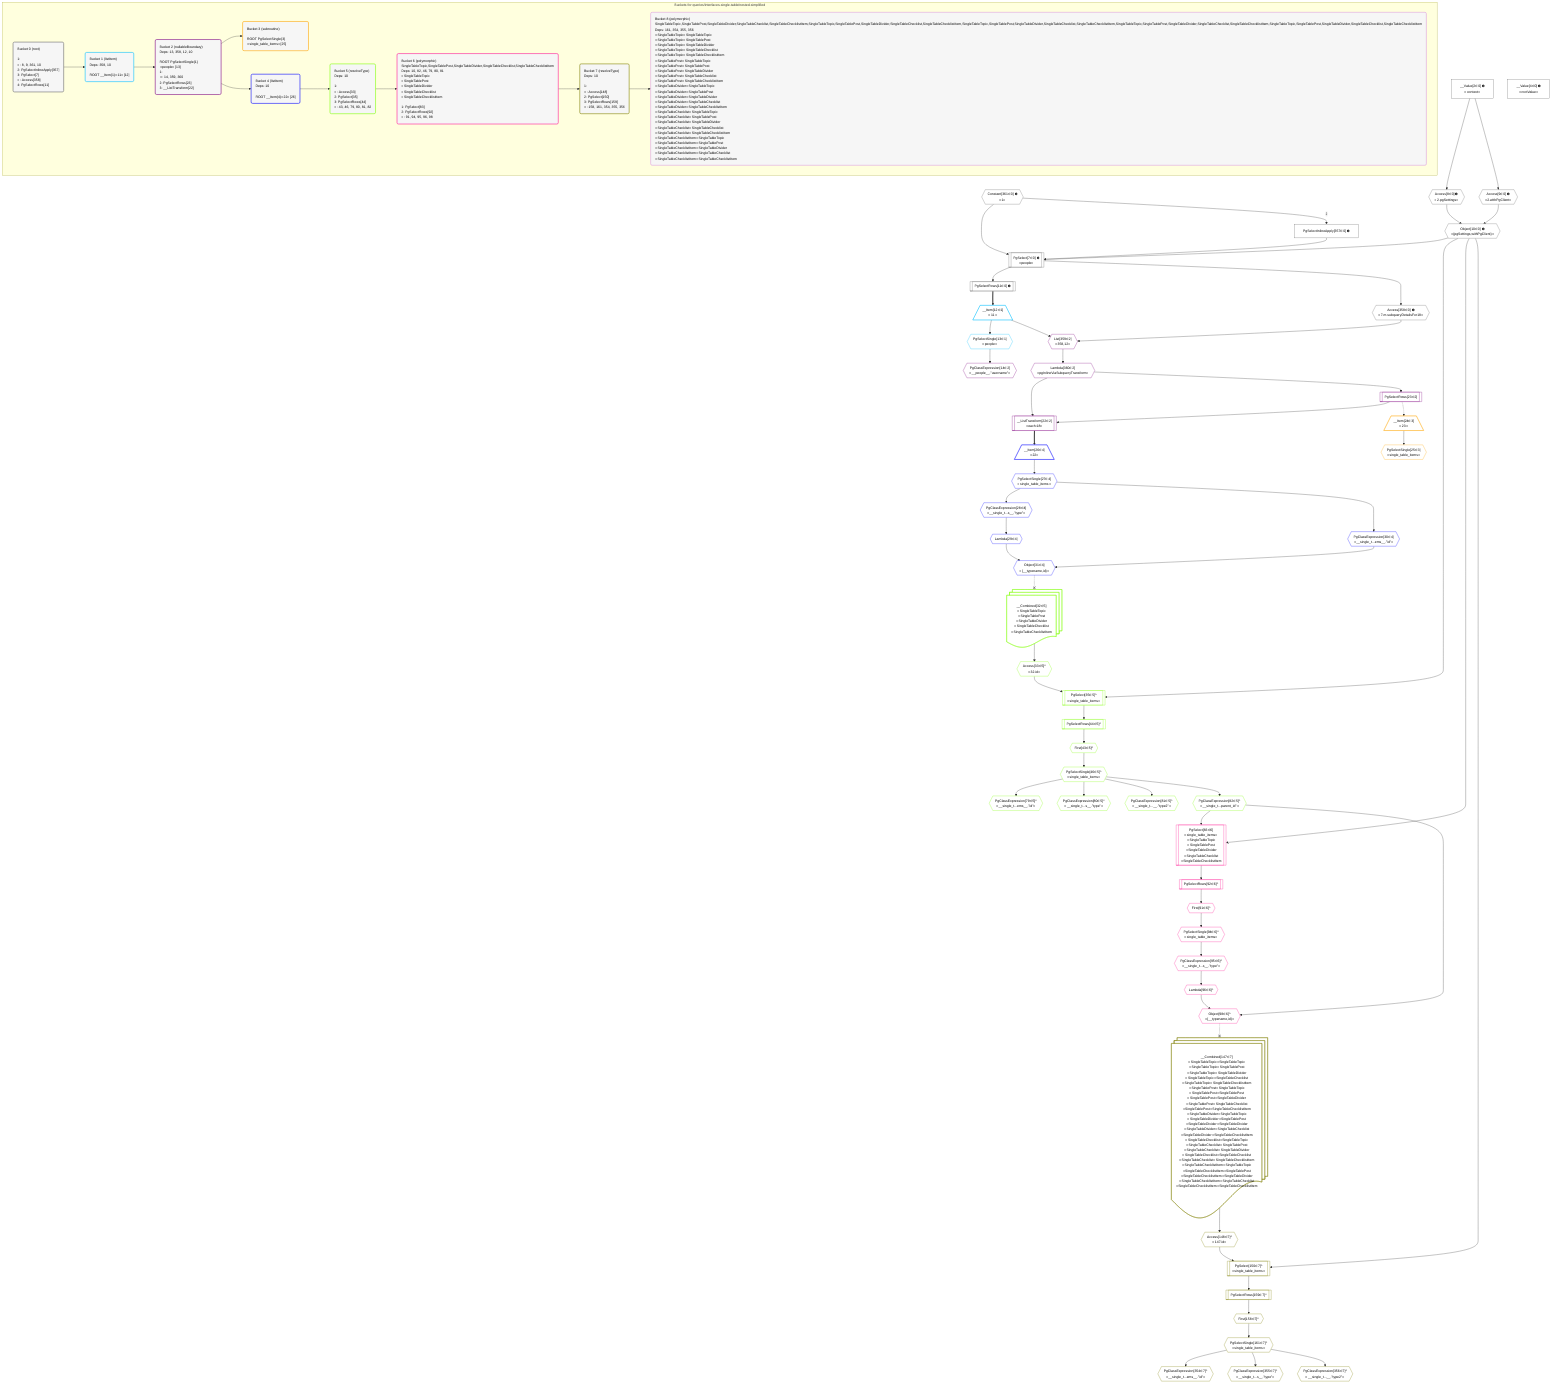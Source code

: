 %%{init: {'themeVariables': { 'fontSize': '12px'}}}%%
graph TD
    classDef path fill:#eee,stroke:#000,color:#000
    classDef plan fill:#fff,stroke-width:1px,color:#000
    classDef itemplan fill:#fff,stroke-width:2px,color:#000
    classDef unbatchedplan fill:#dff,stroke-width:1px,color:#000
    classDef sideeffectplan fill:#fcc,stroke-width:2px,color:#000
    classDef bucket fill:#f6f6f6,color:#000,stroke-width:2px,text-align:left

    subgraph "Buckets for queries/interfaces-single-table/nested-simplified"
    Bucket0("Bucket 0 (root)<br /><br />1: <br />ᐳ: 8, 9, 361, 10<br />2: PgSelectInlineApply[357]<br />3: PgSelect[7]<br />ᐳ: Access[358]<br />4: PgSelectRows[11]"):::bucket
    Bucket1("Bucket 1 (listItem)<br />Deps: 358, 10<br /><br />ROOT __Item{1}ᐸ11ᐳ[12]"):::bucket
    Bucket2("Bucket 2 (nullableBoundary)<br />Deps: 13, 358, 12, 10<br /><br />ROOT PgSelectSingle{1}ᐸpeopleᐳ[13]<br />1: <br />ᐳ: 14, 359, 360<br />2: PgSelectRows[23]<br />3: __ListTransform[22]"):::bucket
    Bucket3("Bucket 3 (subroutine)<br /><br />ROOT PgSelectSingle{3}ᐸsingle_table_itemsᐳ[25]"):::bucket
    Bucket4("Bucket 4 (listItem)<br />Deps: 10<br /><br />ROOT __Item{4}ᐸ22ᐳ[26]"):::bucket
    Bucket5("Bucket 5 (resolveType)<br />Deps: 10<br /><br />1: <br />ᐳ: Access[33]<br />2: PgSelect[35]<br />3: PgSelectRows[44]<br />ᐳ: 43, 46, 79, 80, 81, 82"):::bucket
    Bucket6("Bucket 6 (polymorphic)<br />SingleTableTopic,SingleTablePost,SingleTableDivider,SingleTableChecklist,SingleTableChecklistItem<br />Deps: 10, 82, 46, 79, 80, 81<br />ᐳSingleTableTopic<br />ᐳSingleTablePost<br />ᐳSingleTableDivider<br />ᐳSingleTableChecklist<br />ᐳSingleTableChecklistItem<br /><br />1: PgSelect[83]<br />2: PgSelectRows[92]<br />ᐳ: 91, 94, 95, 96, 98"):::bucket
    Bucket7("Bucket 7 (resolveType)<br />Deps: 10<br /><br />1: <br />ᐳ: Access[148]<br />2: PgSelect[150]<br />3: PgSelectRows[159]<br />ᐳ: 158, 161, 354, 355, 356"):::bucket
    Bucket8("Bucket 8 (polymorphic)<br />SingleTableTopic,SingleTablePost,SingleTableDivider,SingleTableChecklist,SingleTableChecklistItem,SingleTableTopic,SingleTablePost,SingleTableDivider,SingleTableChecklist,SingleTableChecklistItem,SingleTableTopic,SingleTablePost,SingleTableDivider,SingleTableChecklist,SingleTableChecklistItem,SingleTableTopic,SingleTablePost,SingleTableDivider,SingleTableChecklist,SingleTableChecklistItem,SingleTableTopic,SingleTablePost,SingleTableDivider,SingleTableChecklist,SingleTableChecklistItem<br />Deps: 161, 354, 355, 356<br />ᐳSingleTableTopicᐳSingleTableTopic<br />ᐳSingleTableTopicᐳSingleTablePost<br />ᐳSingleTableTopicᐳSingleTableDivider<br />ᐳSingleTableTopicᐳSingleTableChecklist<br />ᐳSingleTableTopicᐳSingleTableChecklistItem<br />ᐳSingleTablePostᐳSingleTableTopic<br />ᐳSingleTablePostᐳSingleTablePost<br />ᐳSingleTablePostᐳSingleTableDivider<br />ᐳSingleTablePostᐳSingleTableChecklist<br />ᐳSingleTablePostᐳSingleTableChecklistItem<br />ᐳSingleTableDividerᐳSingleTableTopic<br />ᐳSingleTableDividerᐳSingleTablePost<br />ᐳSingleTableDividerᐳSingleTableDivider<br />ᐳSingleTableDividerᐳSingleTableChecklist<br />ᐳSingleTableDividerᐳSingleTableChecklistItem<br />ᐳSingleTableChecklistᐳSingleTableTopic<br />ᐳSingleTableChecklistᐳSingleTablePost<br />ᐳSingleTableChecklistᐳSingleTableDivider<br />ᐳSingleTableChecklistᐳSingleTableChecklist<br />ᐳSingleTableChecklistᐳSingleTableChecklistItem<br />ᐳSingleTableChecklistItemᐳSingleTableTopic<br />ᐳSingleTableChecklistItemᐳSingleTablePost<br />ᐳSingleTableChecklistItemᐳSingleTableDivider<br />ᐳSingleTableChecklistItemᐳSingleTableChecklist<br />ᐳSingleTableChecklistItemᐳSingleTableChecklistItem"):::bucket
    end
    Bucket0 --> Bucket1
    Bucket1 --> Bucket2
    Bucket2 --> Bucket3 & Bucket4
    Bucket4 --> Bucket5
    Bucket5 --> Bucket6
    Bucket6 --> Bucket7
    Bucket7 --> Bucket8

    %% plan dependencies
    PgSelect7[["PgSelect[7∈0] ➊<br />ᐸpeopleᐳ"]]:::plan
    Object10{{"Object[10∈0] ➊<br />ᐸ{pgSettings,withPgClient}ᐳ"}}:::plan
    Constant361{{"Constant[361∈0] ➊<br />ᐸ1ᐳ"}}:::plan
    PgSelectInlineApply357["PgSelectInlineApply[357∈0] ➊"]:::plan
    Object10 & Constant361 & PgSelectInlineApply357 --> PgSelect7
    Access8{{"Access[8∈0] ➊<br />ᐸ2.pgSettingsᐳ"}}:::plan
    Access9{{"Access[9∈0] ➊<br />ᐸ2.withPgClientᐳ"}}:::plan
    Access8 & Access9 --> Object10
    Constant361 -- 2 --> PgSelectInlineApply357
    __Value2["__Value[2∈0] ➊<br />ᐸcontextᐳ"]:::plan
    __Value2 --> Access8
    __Value2 --> Access9
    PgSelectRows11[["PgSelectRows[11∈0] ➊"]]:::plan
    PgSelect7 --> PgSelectRows11
    Access358{{"Access[358∈0] ➊<br />ᐸ7.m.subqueryDetailsFor18ᐳ"}}:::plan
    PgSelect7 --> Access358
    __Value4["__Value[4∈0] ➊<br />ᐸrootValueᐳ"]:::plan
    __Item12[/"__Item[12∈1]<br />ᐸ11ᐳ"\]:::itemplan
    PgSelectRows11 ==> __Item12
    PgSelectSingle13{{"PgSelectSingle[13∈1]<br />ᐸpeopleᐳ"}}:::plan
    __Item12 --> PgSelectSingle13
    __ListTransform22[["__ListTransform[22∈2]<br />ᐸeach:18ᐳ"]]:::plan
    PgSelectRows23[["PgSelectRows[23∈2]"]]:::plan
    Lambda360{{"Lambda[360∈2]<br />ᐸpgInlineViaSubqueryTransformᐳ"}}:::plan
    PgSelectRows23 & Lambda360 --> __ListTransform22
    List359{{"List[359∈2]<br />ᐸ358,12ᐳ"}}:::plan
    Access358 & __Item12 --> List359
    PgClassExpression14{{"PgClassExpression[14∈2]<br />ᐸ__people__.”username”ᐳ"}}:::plan
    PgSelectSingle13 --> PgClassExpression14
    Lambda360 --> PgSelectRows23
    List359 --> Lambda360
    __Item24[/"__Item[24∈3]<br />ᐸ23ᐳ"\]:::itemplan
    PgSelectRows23 -.-> __Item24
    PgSelectSingle25{{"PgSelectSingle[25∈3]<br />ᐸsingle_table_itemsᐳ"}}:::plan
    __Item24 --> PgSelectSingle25
    Object31{{"Object[31∈4]<br />ᐸ{__typename,id}ᐳ"}}:::plan
    Lambda29{{"Lambda[29∈4]"}}:::plan
    PgClassExpression30{{"PgClassExpression[30∈4]<br />ᐸ__single_t...ems__.”id”ᐳ"}}:::plan
    Lambda29 & PgClassExpression30 --> Object31
    __Item26[/"__Item[26∈4]<br />ᐸ22ᐳ"\]:::itemplan
    __ListTransform22 ==> __Item26
    PgSelectSingle27{{"PgSelectSingle[27∈4]<br />ᐸsingle_table_itemsᐳ"}}:::plan
    __Item26 --> PgSelectSingle27
    PgClassExpression28{{"PgClassExpression[28∈4]<br />ᐸ__single_t...s__.”type”ᐳ"}}:::plan
    PgSelectSingle27 --> PgClassExpression28
    PgClassExpression28 --> Lambda29
    PgSelectSingle27 --> PgClassExpression30
    PgSelect35[["PgSelect[35∈5]^<br />ᐸsingle_table_itemsᐳ"]]:::plan
    Access33{{"Access[33∈5]^<br />ᐸ32.idᐳ"}}:::plan
    Object10 & Access33 --> PgSelect35
    __Value32:::plan@{shape: docs, label: "__Combined[32∈5]<br />ᐳSingleTableTopic<br />ᐳSingleTablePost<br />ᐳSingleTableDivider<br />ᐳSingleTableChecklist<br />ᐳSingleTableChecklistItem"}
    __Value32 --> Access33
    First43{{"First[43∈5]^"}}:::plan
    PgSelectRows44[["PgSelectRows[44∈5]^"]]:::plan
    PgSelectRows44 --> First43
    PgSelect35 --> PgSelectRows44
    PgSelectSingle46{{"PgSelectSingle[46∈5]^<br />ᐸsingle_table_itemsᐳ"}}:::plan
    First43 --> PgSelectSingle46
    PgClassExpression79{{"PgClassExpression[79∈5]^<br />ᐸ__single_t...ems__.”id”ᐳ"}}:::plan
    PgSelectSingle46 --> PgClassExpression79
    PgClassExpression80{{"PgClassExpression[80∈5]^<br />ᐸ__single_t...s__.”type”ᐳ"}}:::plan
    PgSelectSingle46 --> PgClassExpression80
    PgClassExpression81{{"PgClassExpression[81∈5]^<br />ᐸ__single_t...__.”type2”ᐳ"}}:::plan
    PgSelectSingle46 --> PgClassExpression81
    PgClassExpression82{{"PgClassExpression[82∈5]^<br />ᐸ__single_t...parent_id”ᐳ"}}:::plan
    PgSelectSingle46 --> PgClassExpression82
    PgSelect83[["PgSelect[83∈6]<br />ᐸsingle_table_itemsᐳ<br />ᐳSingleTableTopic<br />ᐳSingleTablePost<br />ᐳSingleTableDivider<br />ᐳSingleTableChecklist<br />ᐳSingleTableChecklistItem"]]:::plan
    Object10 & PgClassExpression82 --> PgSelect83
    Object98{{"Object[98∈6]^<br />ᐸ{__typename,id}ᐳ"}}:::plan
    Lambda96{{"Lambda[96∈6]^"}}:::plan
    Lambda96 & PgClassExpression82 --> Object98
    First91{{"First[91∈6]^"}}:::plan
    PgSelectRows92[["PgSelectRows[92∈6]^"]]:::plan
    PgSelectRows92 --> First91
    PgSelect83 --> PgSelectRows92
    PgSelectSingle94{{"PgSelectSingle[94∈6]^<br />ᐸsingle_table_itemsᐳ"}}:::plan
    First91 --> PgSelectSingle94
    PgClassExpression95{{"PgClassExpression[95∈6]^<br />ᐸ__single_t...s__.”type”ᐳ"}}:::plan
    PgSelectSingle94 --> PgClassExpression95
    PgClassExpression95 --> Lambda96
    PgSelect150[["PgSelect[150∈7]^<br />ᐸsingle_table_itemsᐳ"]]:::plan
    Access148{{"Access[148∈7]^<br />ᐸ147.idᐳ"}}:::plan
    Object10 & Access148 --> PgSelect150
    __Value147:::plan@{shape: docs, label: "__Combined[147∈7]<br />ᐳSingleTableTopicᐳSingleTableTopic<br />ᐳSingleTableTopicᐳSingleTablePost<br />ᐳSingleTableTopicᐳSingleTableDivider<br />ᐳSingleTableTopicᐳSingleTableChecklist<br />ᐳSingleTableTopicᐳSingleTableChecklistItem<br />ᐳSingleTablePostᐳSingleTableTopic<br />ᐳSingleTablePostᐳSingleTablePost<br />ᐳSingleTablePostᐳSingleTableDivider<br />ᐳSingleTablePostᐳSingleTableChecklist<br />ᐳSingleTablePostᐳSingleTableChecklistItem<br />ᐳSingleTableDividerᐳSingleTableTopic<br />ᐳSingleTableDividerᐳSingleTablePost<br />ᐳSingleTableDividerᐳSingleTableDivider<br />ᐳSingleTableDividerᐳSingleTableChecklist<br />ᐳSingleTableDividerᐳSingleTableChecklistItem<br />ᐳSingleTableChecklistᐳSingleTableTopic<br />ᐳSingleTableChecklistᐳSingleTablePost<br />ᐳSingleTableChecklistᐳSingleTableDivider<br />ᐳSingleTableChecklistᐳSingleTableChecklist<br />ᐳSingleTableChecklistᐳSingleTableChecklistItem<br />ᐳSingleTableChecklistItemᐳSingleTableTopic<br />ᐳSingleTableChecklistItemᐳSingleTablePost<br />ᐳSingleTableChecklistItemᐳSingleTableDivider<br />ᐳSingleTableChecklistItemᐳSingleTableChecklist<br />ᐳSingleTableChecklistItemᐳSingleTableChecklistItem"}
    __Value147 --> Access148
    First158{{"First[158∈7]^"}}:::plan
    PgSelectRows159[["PgSelectRows[159∈7]^"]]:::plan
    PgSelectRows159 --> First158
    PgSelect150 --> PgSelectRows159
    PgSelectSingle161{{"PgSelectSingle[161∈7]^<br />ᐸsingle_table_itemsᐳ"}}:::plan
    First158 --> PgSelectSingle161
    PgClassExpression354{{"PgClassExpression[354∈7]^<br />ᐸ__single_t...ems__.”id”ᐳ"}}:::plan
    PgSelectSingle161 --> PgClassExpression354
    PgClassExpression355{{"PgClassExpression[355∈7]^<br />ᐸ__single_t...s__.”type”ᐳ"}}:::plan
    PgSelectSingle161 --> PgClassExpression355
    PgClassExpression356{{"PgClassExpression[356∈7]^<br />ᐸ__single_t...__.”type2”ᐳ"}}:::plan
    PgSelectSingle161 --> PgClassExpression356

    %% define steps
    classDef bucket0 stroke:#696969
    class Bucket0,__Value2,__Value4,PgSelect7,Access8,Access9,Object10,PgSelectRows11,PgSelectInlineApply357,Access358,Constant361 bucket0
    classDef bucket1 stroke:#00bfff
    class Bucket1,__Item12,PgSelectSingle13 bucket1
    classDef bucket2 stroke:#7f007f
    class Bucket2,PgClassExpression14,__ListTransform22,PgSelectRows23,List359,Lambda360 bucket2
    classDef bucket3 stroke:#ffa500
    class Bucket3,__Item24,PgSelectSingle25 bucket3
    classDef bucket4 stroke:#0000ff
    class Bucket4,__Item26,PgSelectSingle27,PgClassExpression28,Lambda29,PgClassExpression30,Object31 bucket4
    classDef bucket5 stroke:#7fff00
    class Bucket5,__Value32,Access33,PgSelect35,First43,PgSelectRows44,PgSelectSingle46,PgClassExpression79,PgClassExpression80,PgClassExpression81,PgClassExpression82 bucket5
    classDef bucket6 stroke:#ff1493
    class Bucket6,PgSelect83,First91,PgSelectRows92,PgSelectSingle94,PgClassExpression95,Lambda96,Object98 bucket6
    classDef bucket7 stroke:#808000
    class Bucket7,__Value147,Access148,PgSelect150,First158,PgSelectRows159,PgSelectSingle161,PgClassExpression354,PgClassExpression355,PgClassExpression356 bucket7
    classDef bucket8 stroke:#dda0dd
    class Bucket8 bucket8

    Object31 -.-x __Value32
    Object98 -.-x __Value147